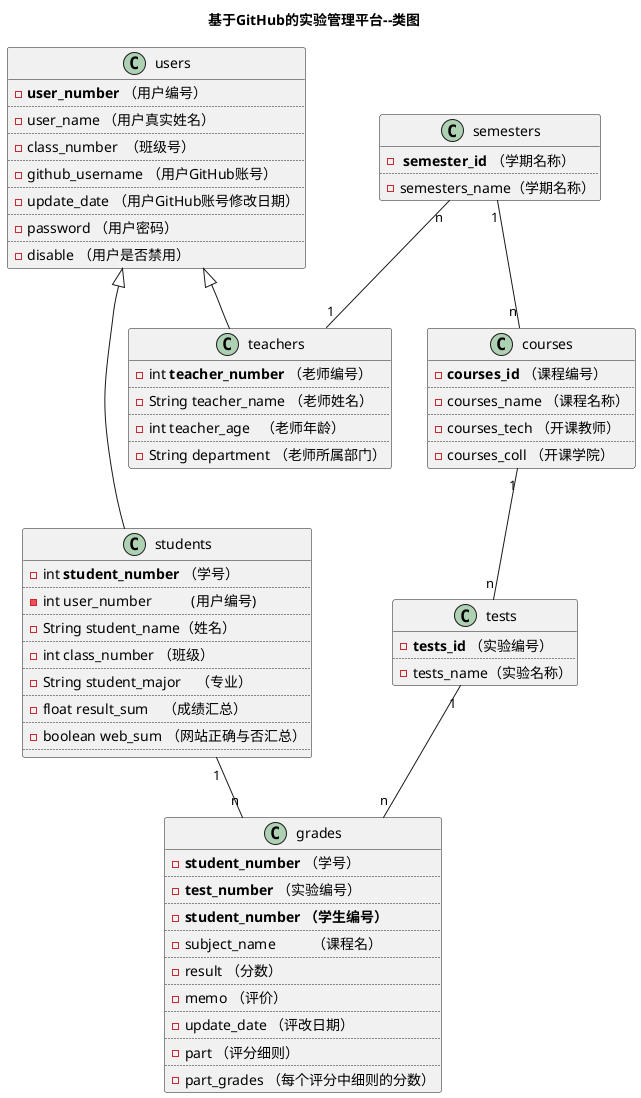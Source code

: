 @startuml
title 基于GitHub的实验管理平台--类图

class users {
    -<b>user_number</b> （用户编号）
    ..
    -user_name （用户真实姓名）
    ..
    -class_number  （班级号）
    ..
    -github_username （用户GitHub账号）
    ..
    -update_date （用户GitHub账号修改日期）
    ..
    -password （用户密码）
    ..
    -disable （用户是否禁用）
}
class teachers{
    -int <b>teacher_number</b> （老师编号）
    ..
    -String teacher_name （老师姓名）
    ..
    -int teacher_age   （老师年龄）
    ..
    -String department （老师所属部门）
}
class students{
    -int <b>student_number</b> （学号）
    ..
    -int user_number           (用户编号)
    ..
    -String student_name（姓名）
    ..
    -int class_number （班级）
    ..
    -String student_major    （专业）
    ..
    -float result_sum    （成绩汇总）
    ..
    -boolean web_sum （网站正确与否汇总）
    ..
}
users <|- students
users <|-- teachers
class grades {
    -<b>student_number</b> （学号）
    ..
    -<b>test_number</b> （实验编号）
    ..
    -<b>student_number<b> （学生编号）
    ..
    -subject_name          （课程名）
    ..
    -result （分数）
    ..
    -memo （评价）
    ..
    -update_date （评改日期）
    ..
    -part （评分细则）
    ..
    -part_grades （每个评分中细则的分数）
}
class tests{
    -<b>tests_id</b> （实验编号）
    ..
    -tests_name（实验名称）
}
class courses{
    -<b>courses_id</b> （课程编号）
    ..
    -   courses_name （课程名称）
    ..
    -   courses_tech （开课教师）
    ..
    -   courses_coll （开课学院）
}
class semesters {
    -   <b> semester_id</b> （学期名称）
    ..
    -    semesters_name（学期名称）
}
semesters "n"-- "1" teachers
students "1" -- "n"  grades
tests "1" -- "n"  grades
courses "1"-- "n"tests
semesters "1"-- "n" courses

@enduml